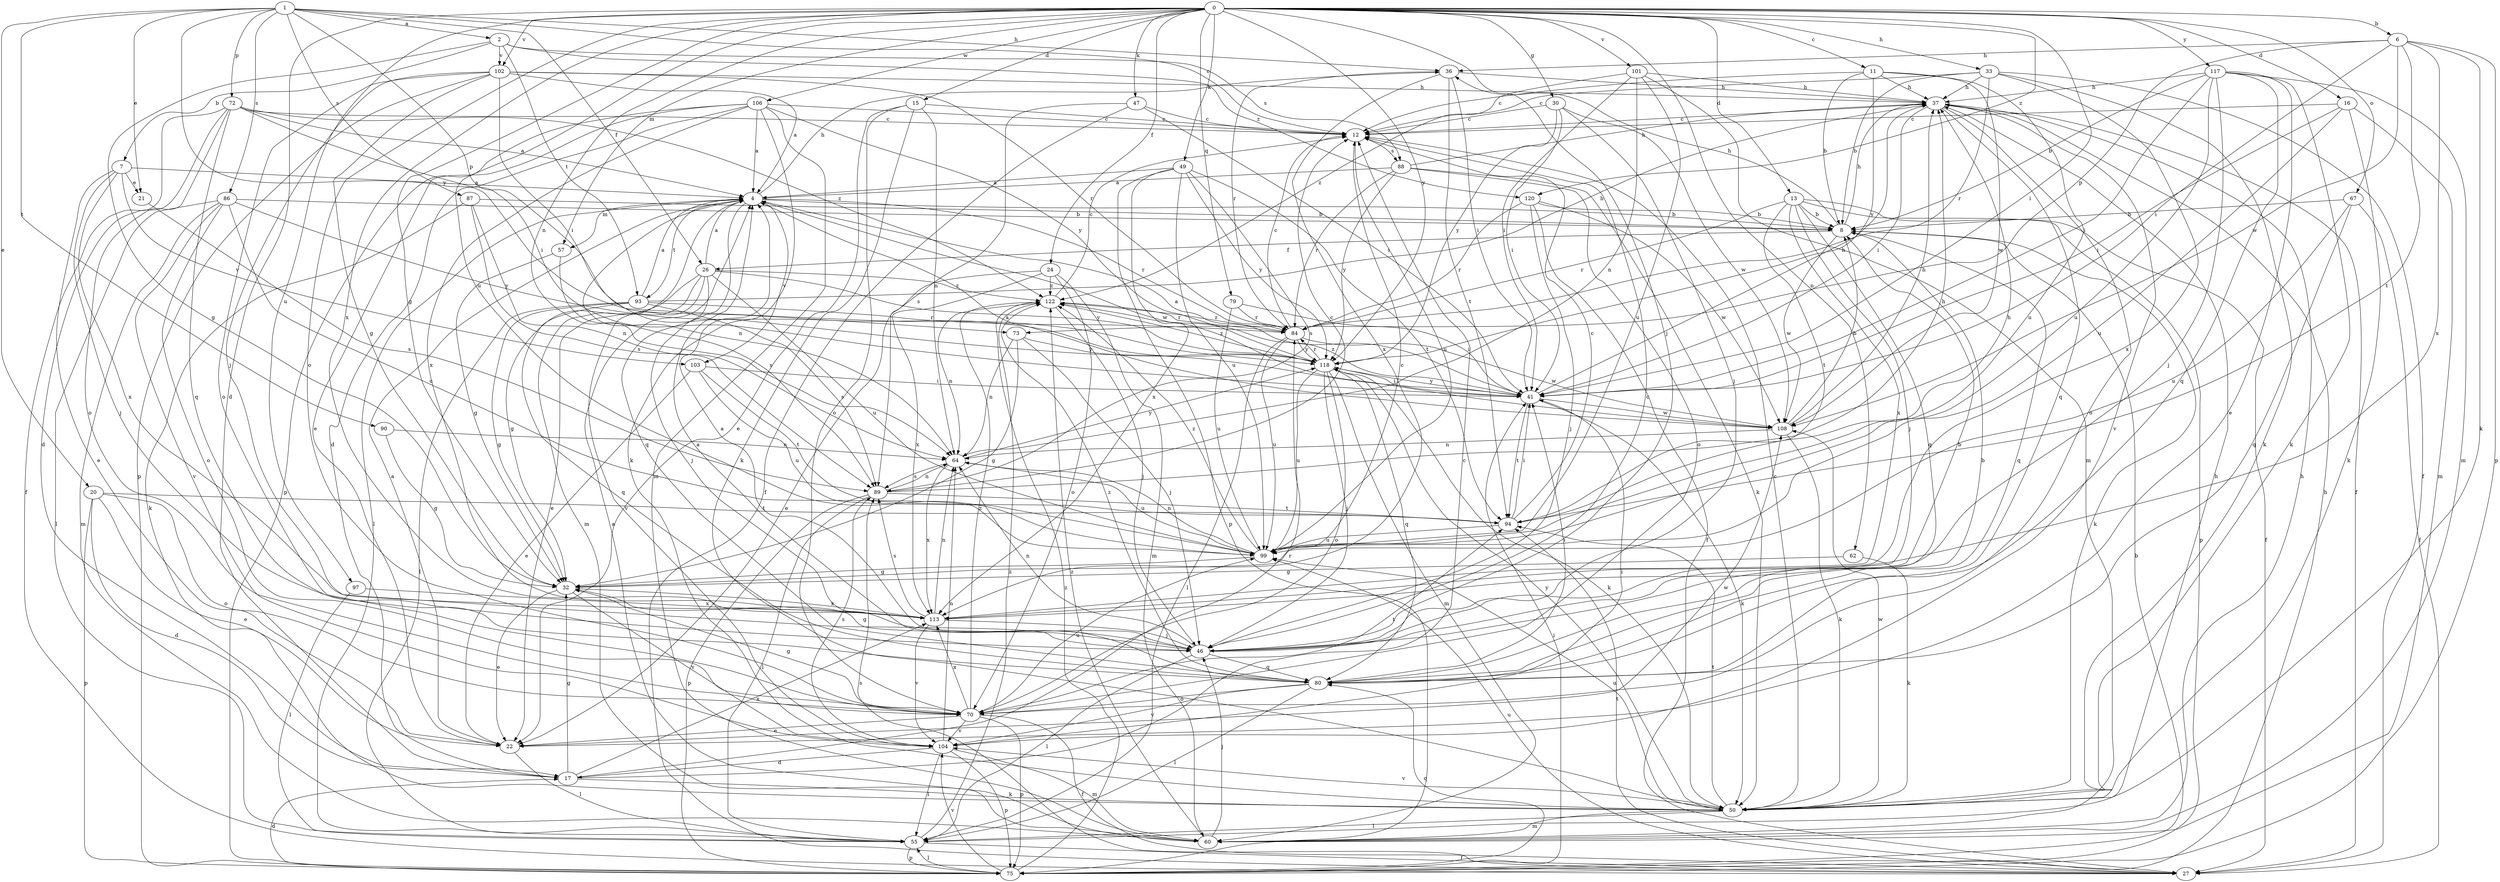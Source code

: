 strict digraph  {
0;
1;
2;
4;
6;
7;
8;
11;
12;
13;
15;
16;
17;
20;
21;
22;
24;
26;
27;
30;
32;
33;
36;
37;
41;
46;
47;
49;
50;
55;
57;
60;
62;
64;
67;
70;
72;
73;
75;
79;
80;
84;
86;
87;
88;
89;
90;
93;
94;
97;
99;
101;
102;
103;
104;
106;
108;
113;
117;
118;
120;
122;
0 -> 6  [label=b];
0 -> 11  [label=c];
0 -> 13  [label=d];
0 -> 15  [label=d];
0 -> 16  [label=d];
0 -> 17  [label=d];
0 -> 24  [label=f];
0 -> 30  [label=g];
0 -> 32  [label=g];
0 -> 33  [label=h];
0 -> 41  [label=i];
0 -> 46  [label=j];
0 -> 47  [label=k];
0 -> 49  [label=k];
0 -> 57  [label=m];
0 -> 62  [label=n];
0 -> 64  [label=n];
0 -> 67  [label=o];
0 -> 70  [label=o];
0 -> 79  [label=q];
0 -> 97  [label=u];
0 -> 99  [label=u];
0 -> 101  [label=v];
0 -> 102  [label=v];
0 -> 106  [label=w];
0 -> 113  [label=x];
0 -> 117  [label=y];
0 -> 118  [label=y];
0 -> 120  [label=z];
1 -> 2  [label=a];
1 -> 12  [label=c];
1 -> 20  [label=e];
1 -> 21  [label=e];
1 -> 26  [label=f];
1 -> 36  [label=h];
1 -> 72  [label=p];
1 -> 73  [label=p];
1 -> 86  [label=s];
1 -> 87  [label=s];
1 -> 90  [label=t];
1 -> 118  [label=y];
2 -> 7  [label=b];
2 -> 32  [label=g];
2 -> 88  [label=s];
2 -> 93  [label=t];
2 -> 102  [label=v];
2 -> 120  [label=z];
4 -> 8  [label=b];
4 -> 36  [label=h];
4 -> 55  [label=l];
4 -> 57  [label=m];
4 -> 60  [label=m];
4 -> 64  [label=n];
4 -> 80  [label=q];
4 -> 84  [label=r];
4 -> 93  [label=t];
4 -> 103  [label=v];
4 -> 108  [label=w];
6 -> 36  [label=h];
6 -> 41  [label=i];
6 -> 50  [label=k];
6 -> 73  [label=p];
6 -> 75  [label=p];
6 -> 94  [label=t];
6 -> 108  [label=w];
6 -> 113  [label=x];
7 -> 4  [label=a];
7 -> 21  [label=e];
7 -> 22  [label=e];
7 -> 46  [label=j];
7 -> 103  [label=v];
7 -> 113  [label=x];
8 -> 26  [label=f];
8 -> 36  [label=h];
8 -> 37  [label=h];
8 -> 50  [label=k];
8 -> 80  [label=q];
8 -> 108  [label=w];
11 -> 8  [label=b];
11 -> 12  [label=c];
11 -> 37  [label=h];
11 -> 99  [label=u];
11 -> 108  [label=w];
11 -> 118  [label=y];
12 -> 88  [label=s];
12 -> 99  [label=u];
13 -> 8  [label=b];
13 -> 27  [label=f];
13 -> 46  [label=j];
13 -> 75  [label=p];
13 -> 80  [label=q];
13 -> 84  [label=r];
13 -> 94  [label=t];
13 -> 113  [label=x];
15 -> 12  [label=c];
15 -> 22  [label=e];
15 -> 50  [label=k];
15 -> 64  [label=n];
15 -> 70  [label=o];
16 -> 12  [label=c];
16 -> 41  [label=i];
16 -> 50  [label=k];
16 -> 60  [label=m];
16 -> 99  [label=u];
17 -> 12  [label=c];
17 -> 32  [label=g];
17 -> 50  [label=k];
17 -> 84  [label=r];
17 -> 113  [label=x];
20 -> 17  [label=d];
20 -> 22  [label=e];
20 -> 70  [label=o];
20 -> 75  [label=p];
20 -> 94  [label=t];
21 -> 89  [label=s];
22 -> 4  [label=a];
22 -> 55  [label=l];
22 -> 108  [label=w];
24 -> 22  [label=e];
24 -> 60  [label=m];
24 -> 70  [label=o];
24 -> 113  [label=x];
24 -> 122  [label=z];
26 -> 4  [label=a];
26 -> 22  [label=e];
26 -> 32  [label=g];
26 -> 46  [label=j];
26 -> 99  [label=u];
26 -> 104  [label=v];
26 -> 118  [label=y];
26 -> 122  [label=z];
27 -> 89  [label=s];
27 -> 94  [label=t];
27 -> 99  [label=u];
30 -> 12  [label=c];
30 -> 41  [label=i];
30 -> 46  [label=j];
30 -> 108  [label=w];
30 -> 118  [label=y];
32 -> 12  [label=c];
32 -> 22  [label=e];
32 -> 104  [label=v];
32 -> 113  [label=x];
33 -> 8  [label=b];
33 -> 12  [label=c];
33 -> 27  [label=f];
33 -> 37  [label=h];
33 -> 50  [label=k];
33 -> 84  [label=r];
33 -> 113  [label=x];
36 -> 37  [label=h];
36 -> 41  [label=i];
36 -> 84  [label=r];
36 -> 94  [label=t];
36 -> 113  [label=x];
37 -> 12  [label=c];
37 -> 27  [label=f];
37 -> 41  [label=i];
37 -> 70  [label=o];
37 -> 80  [label=q];
37 -> 104  [label=v];
41 -> 4  [label=a];
41 -> 37  [label=h];
41 -> 50  [label=k];
41 -> 94  [label=t];
41 -> 108  [label=w];
41 -> 118  [label=y];
41 -> 122  [label=z];
46 -> 4  [label=a];
46 -> 8  [label=b];
46 -> 12  [label=c];
46 -> 32  [label=g];
46 -> 55  [label=l];
46 -> 64  [label=n];
46 -> 80  [label=q];
47 -> 12  [label=c];
47 -> 27  [label=f];
47 -> 41  [label=i];
47 -> 89  [label=s];
49 -> 4  [label=a];
49 -> 75  [label=p];
49 -> 89  [label=s];
49 -> 94  [label=t];
49 -> 99  [label=u];
49 -> 113  [label=x];
49 -> 118  [label=y];
50 -> 12  [label=c];
50 -> 55  [label=l];
50 -> 60  [label=m];
50 -> 94  [label=t];
50 -> 99  [label=u];
50 -> 104  [label=v];
50 -> 108  [label=w];
50 -> 118  [label=y];
55 -> 27  [label=f];
55 -> 37  [label=h];
55 -> 75  [label=p];
55 -> 122  [label=z];
57 -> 32  [label=g];
57 -> 89  [label=s];
60 -> 4  [label=a];
60 -> 37  [label=h];
60 -> 46  [label=j];
60 -> 122  [label=z];
62 -> 32  [label=g];
62 -> 50  [label=k];
64 -> 89  [label=s];
64 -> 99  [label=u];
64 -> 113  [label=x];
64 -> 118  [label=y];
67 -> 8  [label=b];
67 -> 27  [label=f];
67 -> 80  [label=q];
67 -> 99  [label=u];
70 -> 22  [label=e];
70 -> 27  [label=f];
70 -> 32  [label=g];
70 -> 75  [label=p];
70 -> 94  [label=t];
70 -> 99  [label=u];
70 -> 104  [label=v];
70 -> 113  [label=x];
70 -> 122  [label=z];
72 -> 4  [label=a];
72 -> 12  [label=c];
72 -> 17  [label=d];
72 -> 27  [label=f];
72 -> 41  [label=i];
72 -> 70  [label=o];
72 -> 80  [label=q];
72 -> 122  [label=z];
73 -> 32  [label=g];
73 -> 46  [label=j];
73 -> 64  [label=n];
73 -> 118  [label=y];
75 -> 8  [label=b];
75 -> 17  [label=d];
75 -> 37  [label=h];
75 -> 41  [label=i];
75 -> 55  [label=l];
75 -> 80  [label=q];
75 -> 104  [label=v];
75 -> 122  [label=z];
79 -> 41  [label=i];
79 -> 84  [label=r];
79 -> 99  [label=u];
80 -> 4  [label=a];
80 -> 8  [label=b];
80 -> 41  [label=i];
80 -> 55  [label=l];
80 -> 70  [label=o];
80 -> 104  [label=v];
80 -> 122  [label=z];
84 -> 12  [label=c];
84 -> 55  [label=l];
84 -> 99  [label=u];
84 -> 108  [label=w];
84 -> 118  [label=y];
84 -> 122  [label=z];
86 -> 8  [label=b];
86 -> 55  [label=l];
86 -> 60  [label=m];
86 -> 70  [label=o];
86 -> 99  [label=u];
86 -> 104  [label=v];
86 -> 118  [label=y];
87 -> 8  [label=b];
87 -> 50  [label=k];
87 -> 64  [label=n];
87 -> 89  [label=s];
88 -> 4  [label=a];
88 -> 37  [label=h];
88 -> 50  [label=k];
88 -> 70  [label=o];
88 -> 84  [label=r];
88 -> 118  [label=y];
89 -> 12  [label=c];
89 -> 37  [label=h];
89 -> 55  [label=l];
89 -> 64  [label=n];
89 -> 75  [label=p];
89 -> 94  [label=t];
90 -> 32  [label=g];
90 -> 64  [label=n];
93 -> 4  [label=a];
93 -> 32  [label=g];
93 -> 37  [label=h];
93 -> 55  [label=l];
93 -> 80  [label=q];
93 -> 84  [label=r];
93 -> 89  [label=s];
94 -> 12  [label=c];
94 -> 37  [label=h];
94 -> 41  [label=i];
94 -> 99  [label=u];
97 -> 55  [label=l];
97 -> 113  [label=x];
99 -> 32  [label=g];
99 -> 64  [label=n];
99 -> 122  [label=z];
101 -> 37  [label=h];
101 -> 41  [label=i];
101 -> 60  [label=m];
101 -> 64  [label=n];
101 -> 99  [label=u];
101 -> 122  [label=z];
102 -> 4  [label=a];
102 -> 32  [label=g];
102 -> 37  [label=h];
102 -> 41  [label=i];
102 -> 46  [label=j];
102 -> 70  [label=o];
102 -> 75  [label=p];
102 -> 84  [label=r];
103 -> 22  [label=e];
103 -> 41  [label=i];
103 -> 94  [label=t];
103 -> 99  [label=u];
104 -> 17  [label=d];
104 -> 41  [label=i];
104 -> 55  [label=l];
104 -> 60  [label=m];
104 -> 64  [label=n];
104 -> 75  [label=p];
104 -> 89  [label=s];
106 -> 4  [label=a];
106 -> 12  [label=c];
106 -> 17  [label=d];
106 -> 22  [label=e];
106 -> 50  [label=k];
106 -> 60  [label=m];
106 -> 75  [label=p];
106 -> 113  [label=x];
106 -> 118  [label=y];
108 -> 4  [label=a];
108 -> 8  [label=b];
108 -> 37  [label=h];
108 -> 50  [label=k];
108 -> 64  [label=n];
113 -> 46  [label=j];
113 -> 64  [label=n];
113 -> 89  [label=s];
113 -> 104  [label=v];
117 -> 8  [label=b];
117 -> 22  [label=e];
117 -> 37  [label=h];
117 -> 41  [label=i];
117 -> 46  [label=j];
117 -> 50  [label=k];
117 -> 60  [label=m];
117 -> 80  [label=q];
117 -> 99  [label=u];
118 -> 41  [label=i];
118 -> 46  [label=j];
118 -> 50  [label=k];
118 -> 60  [label=m];
118 -> 70  [label=o];
118 -> 80  [label=q];
118 -> 84  [label=r];
118 -> 99  [label=u];
118 -> 122  [label=z];
120 -> 8  [label=b];
120 -> 27  [label=f];
120 -> 46  [label=j];
120 -> 84  [label=r];
120 -> 108  [label=w];
122 -> 12  [label=c];
122 -> 46  [label=j];
122 -> 64  [label=n];
122 -> 84  [label=r];
}
